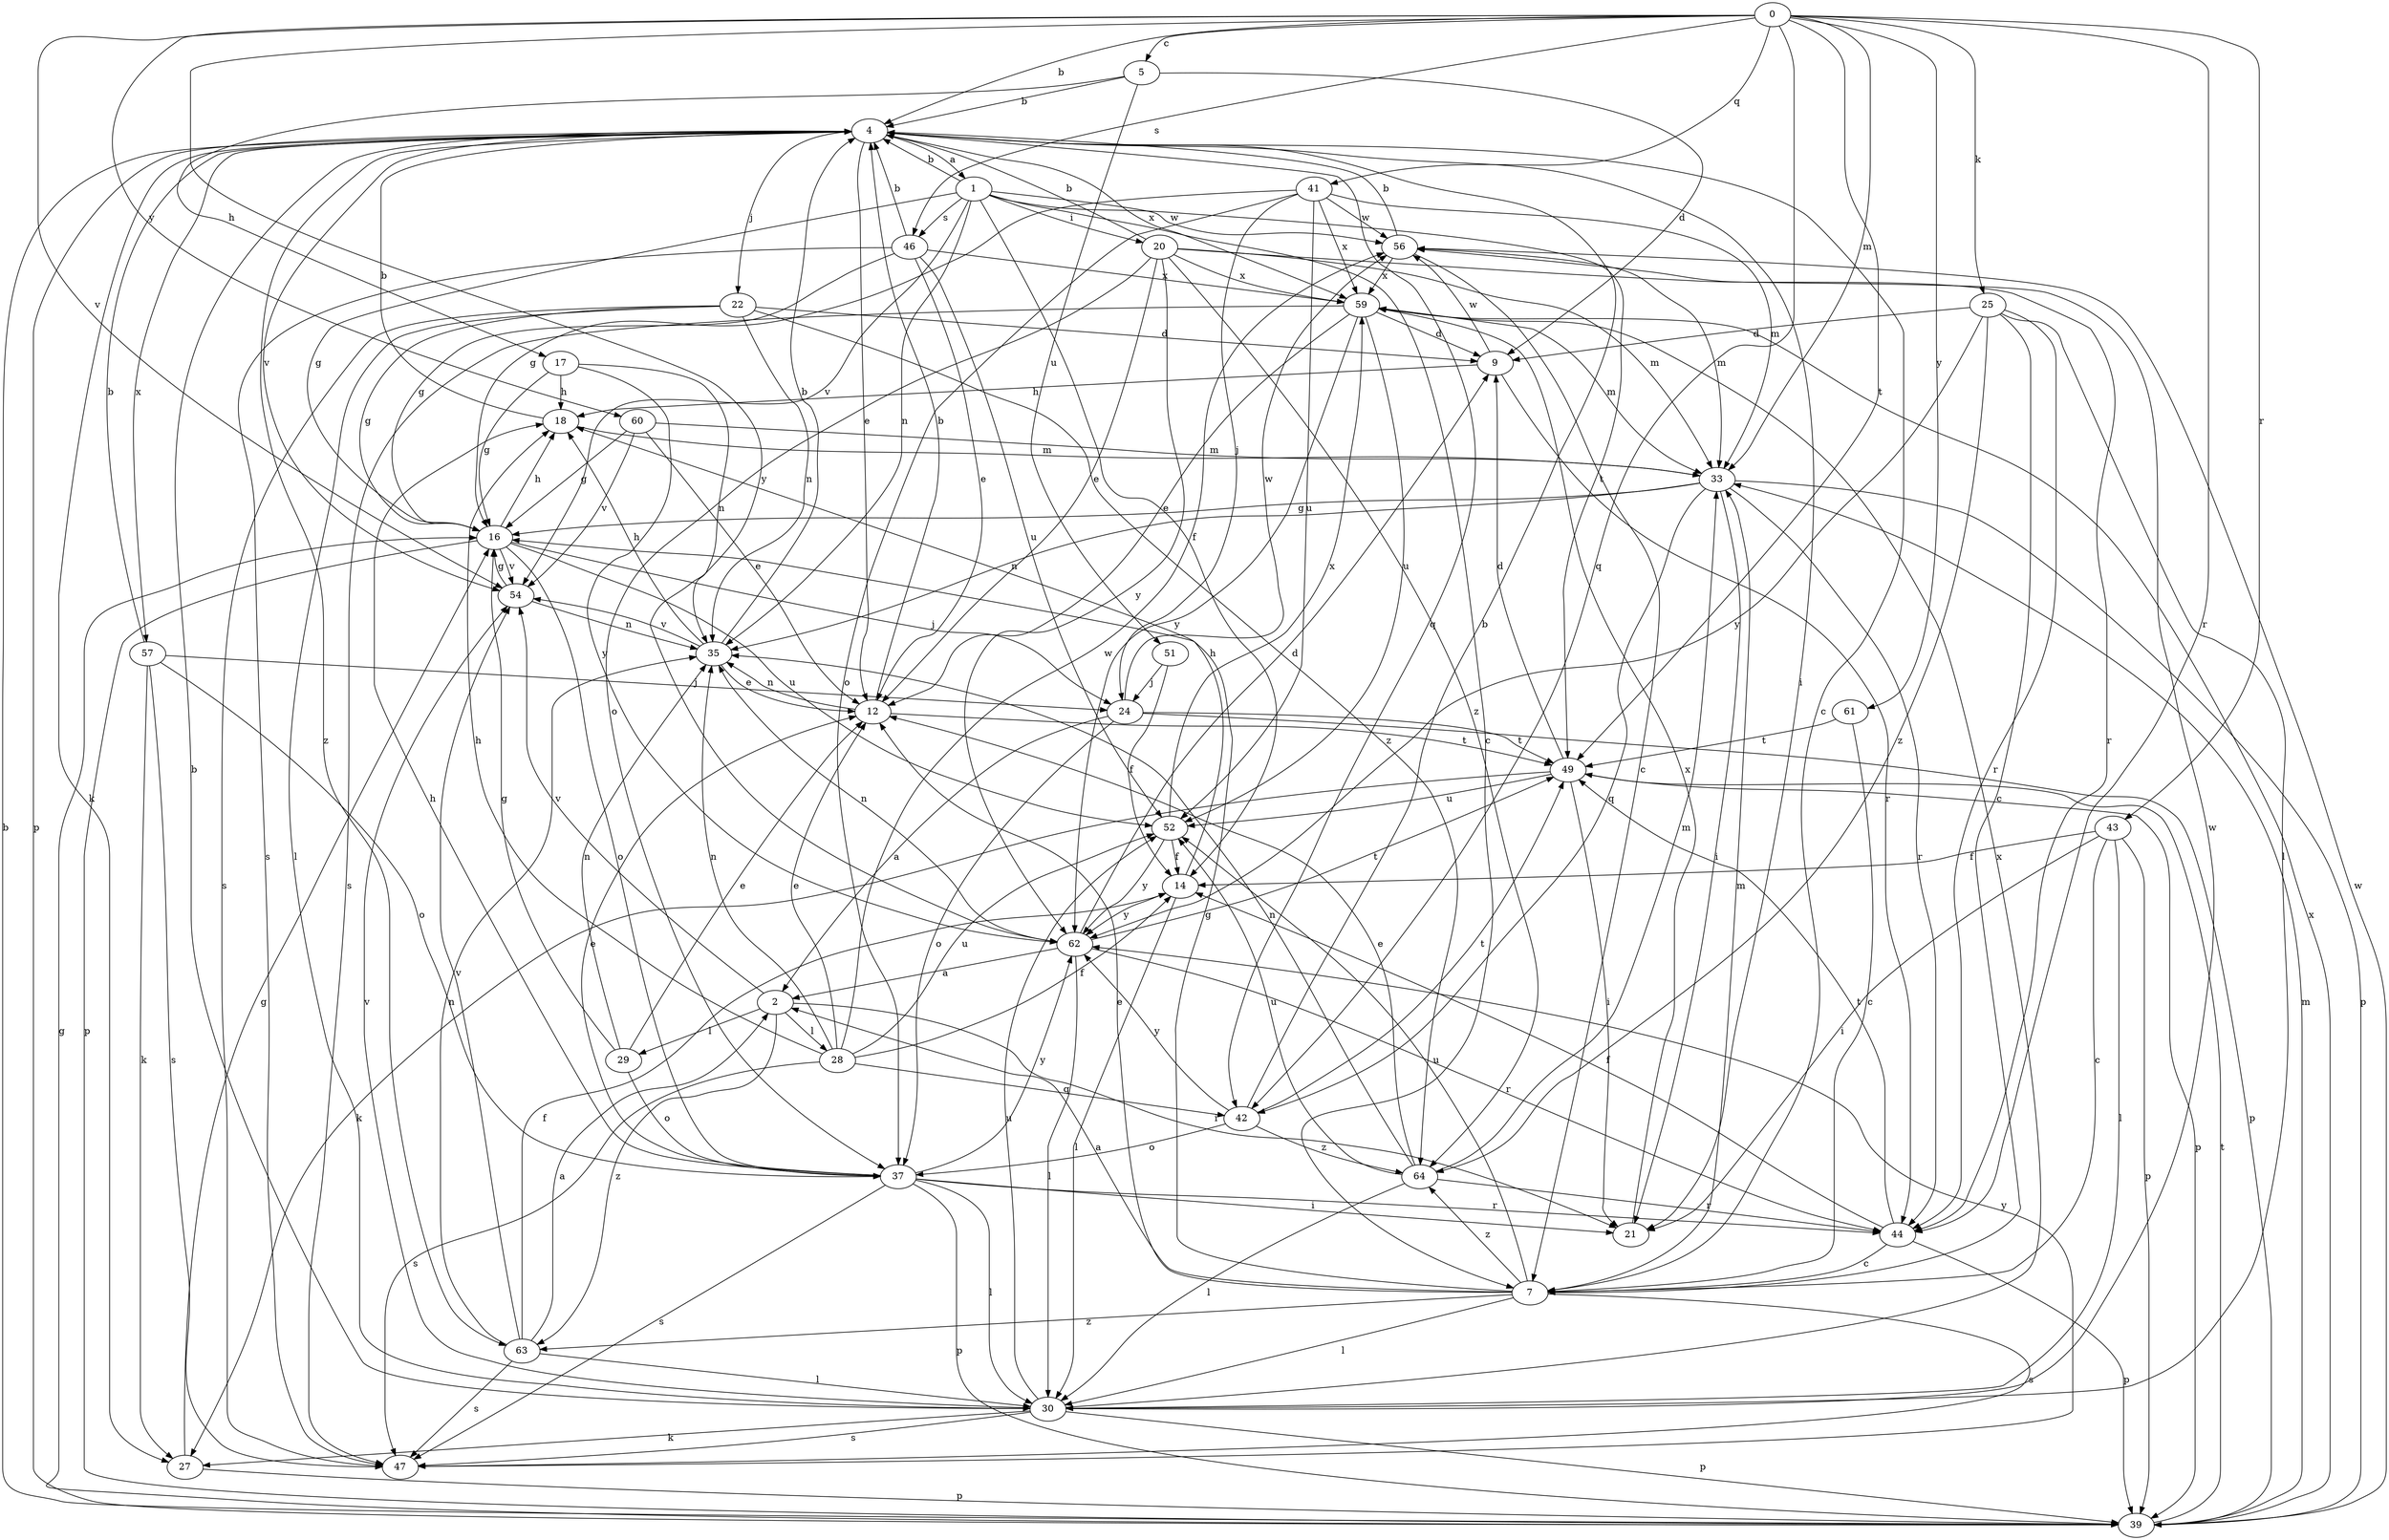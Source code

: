 strict digraph  {
0;
1;
2;
4;
5;
7;
9;
12;
14;
16;
17;
18;
20;
21;
22;
24;
25;
27;
28;
29;
30;
33;
35;
37;
39;
41;
42;
43;
44;
46;
47;
49;
51;
52;
54;
56;
57;
59;
60;
61;
62;
63;
64;
0 -> 4  [label=b];
0 -> 5  [label=c];
0 -> 25  [label=k];
0 -> 33  [label=m];
0 -> 41  [label=q];
0 -> 42  [label=q];
0 -> 43  [label=r];
0 -> 44  [label=r];
0 -> 46  [label=s];
0 -> 49  [label=t];
0 -> 54  [label=v];
0 -> 60  [label=y];
0 -> 61  [label=y];
0 -> 62  [label=y];
1 -> 4  [label=b];
1 -> 7  [label=c];
1 -> 14  [label=f];
1 -> 16  [label=g];
1 -> 20  [label=i];
1 -> 35  [label=n];
1 -> 46  [label=s];
1 -> 49  [label=t];
1 -> 54  [label=v];
1 -> 56  [label=w];
2 -> 21  [label=i];
2 -> 28  [label=l];
2 -> 29  [label=l];
2 -> 54  [label=v];
2 -> 63  [label=z];
4 -> 1  [label=a];
4 -> 7  [label=c];
4 -> 12  [label=e];
4 -> 21  [label=i];
4 -> 22  [label=j];
4 -> 27  [label=k];
4 -> 39  [label=p];
4 -> 42  [label=q];
4 -> 54  [label=v];
4 -> 57  [label=x];
4 -> 59  [label=x];
4 -> 63  [label=z];
5 -> 4  [label=b];
5 -> 9  [label=d];
5 -> 17  [label=h];
5 -> 51  [label=u];
7 -> 2  [label=a];
7 -> 12  [label=e];
7 -> 16  [label=g];
7 -> 30  [label=l];
7 -> 33  [label=m];
7 -> 47  [label=s];
7 -> 52  [label=u];
7 -> 63  [label=z];
7 -> 64  [label=z];
9 -> 18  [label=h];
9 -> 44  [label=r];
9 -> 56  [label=w];
12 -> 4  [label=b];
12 -> 35  [label=n];
12 -> 49  [label=t];
14 -> 18  [label=h];
14 -> 30  [label=l];
14 -> 62  [label=y];
16 -> 18  [label=h];
16 -> 24  [label=j];
16 -> 37  [label=o];
16 -> 39  [label=p];
16 -> 52  [label=u];
16 -> 54  [label=v];
17 -> 16  [label=g];
17 -> 18  [label=h];
17 -> 35  [label=n];
17 -> 62  [label=y];
18 -> 4  [label=b];
18 -> 33  [label=m];
20 -> 4  [label=b];
20 -> 12  [label=e];
20 -> 33  [label=m];
20 -> 37  [label=o];
20 -> 44  [label=r];
20 -> 59  [label=x];
20 -> 62  [label=y];
20 -> 64  [label=z];
21 -> 59  [label=x];
22 -> 9  [label=d];
22 -> 16  [label=g];
22 -> 30  [label=l];
22 -> 35  [label=n];
22 -> 47  [label=s];
22 -> 64  [label=z];
24 -> 2  [label=a];
24 -> 37  [label=o];
24 -> 39  [label=p];
24 -> 49  [label=t];
24 -> 56  [label=w];
25 -> 7  [label=c];
25 -> 9  [label=d];
25 -> 30  [label=l];
25 -> 44  [label=r];
25 -> 62  [label=y];
25 -> 64  [label=z];
27 -> 16  [label=g];
27 -> 39  [label=p];
28 -> 12  [label=e];
28 -> 14  [label=f];
28 -> 18  [label=h];
28 -> 35  [label=n];
28 -> 42  [label=q];
28 -> 47  [label=s];
28 -> 52  [label=u];
28 -> 56  [label=w];
29 -> 12  [label=e];
29 -> 16  [label=g];
29 -> 35  [label=n];
29 -> 37  [label=o];
30 -> 4  [label=b];
30 -> 27  [label=k];
30 -> 39  [label=p];
30 -> 47  [label=s];
30 -> 52  [label=u];
30 -> 54  [label=v];
30 -> 56  [label=w];
30 -> 59  [label=x];
33 -> 16  [label=g];
33 -> 21  [label=i];
33 -> 35  [label=n];
33 -> 39  [label=p];
33 -> 42  [label=q];
33 -> 44  [label=r];
35 -> 4  [label=b];
35 -> 12  [label=e];
35 -> 18  [label=h];
35 -> 54  [label=v];
37 -> 12  [label=e];
37 -> 18  [label=h];
37 -> 21  [label=i];
37 -> 30  [label=l];
37 -> 39  [label=p];
37 -> 44  [label=r];
37 -> 47  [label=s];
37 -> 62  [label=y];
39 -> 4  [label=b];
39 -> 16  [label=g];
39 -> 33  [label=m];
39 -> 49  [label=t];
39 -> 56  [label=w];
39 -> 59  [label=x];
41 -> 16  [label=g];
41 -> 24  [label=j];
41 -> 33  [label=m];
41 -> 37  [label=o];
41 -> 52  [label=u];
41 -> 56  [label=w];
41 -> 59  [label=x];
42 -> 4  [label=b];
42 -> 37  [label=o];
42 -> 49  [label=t];
42 -> 62  [label=y];
42 -> 64  [label=z];
43 -> 7  [label=c];
43 -> 14  [label=f];
43 -> 21  [label=i];
43 -> 30  [label=l];
43 -> 39  [label=p];
44 -> 7  [label=c];
44 -> 14  [label=f];
44 -> 39  [label=p];
44 -> 49  [label=t];
46 -> 4  [label=b];
46 -> 12  [label=e];
46 -> 16  [label=g];
46 -> 47  [label=s];
46 -> 52  [label=u];
46 -> 59  [label=x];
47 -> 62  [label=y];
49 -> 9  [label=d];
49 -> 21  [label=i];
49 -> 27  [label=k];
49 -> 39  [label=p];
49 -> 52  [label=u];
51 -> 14  [label=f];
51 -> 24  [label=j];
52 -> 14  [label=f];
52 -> 59  [label=x];
52 -> 62  [label=y];
54 -> 16  [label=g];
54 -> 35  [label=n];
56 -> 4  [label=b];
56 -> 7  [label=c];
56 -> 33  [label=m];
56 -> 59  [label=x];
57 -> 4  [label=b];
57 -> 24  [label=j];
57 -> 27  [label=k];
57 -> 37  [label=o];
57 -> 47  [label=s];
59 -> 9  [label=d];
59 -> 12  [label=e];
59 -> 33  [label=m];
59 -> 47  [label=s];
59 -> 52  [label=u];
59 -> 62  [label=y];
60 -> 12  [label=e];
60 -> 16  [label=g];
60 -> 33  [label=m];
60 -> 54  [label=v];
61 -> 7  [label=c];
61 -> 49  [label=t];
62 -> 2  [label=a];
62 -> 9  [label=d];
62 -> 30  [label=l];
62 -> 35  [label=n];
62 -> 44  [label=r];
62 -> 49  [label=t];
63 -> 2  [label=a];
63 -> 14  [label=f];
63 -> 30  [label=l];
63 -> 35  [label=n];
63 -> 47  [label=s];
63 -> 54  [label=v];
64 -> 12  [label=e];
64 -> 30  [label=l];
64 -> 33  [label=m];
64 -> 35  [label=n];
64 -> 44  [label=r];
64 -> 52  [label=u];
}
